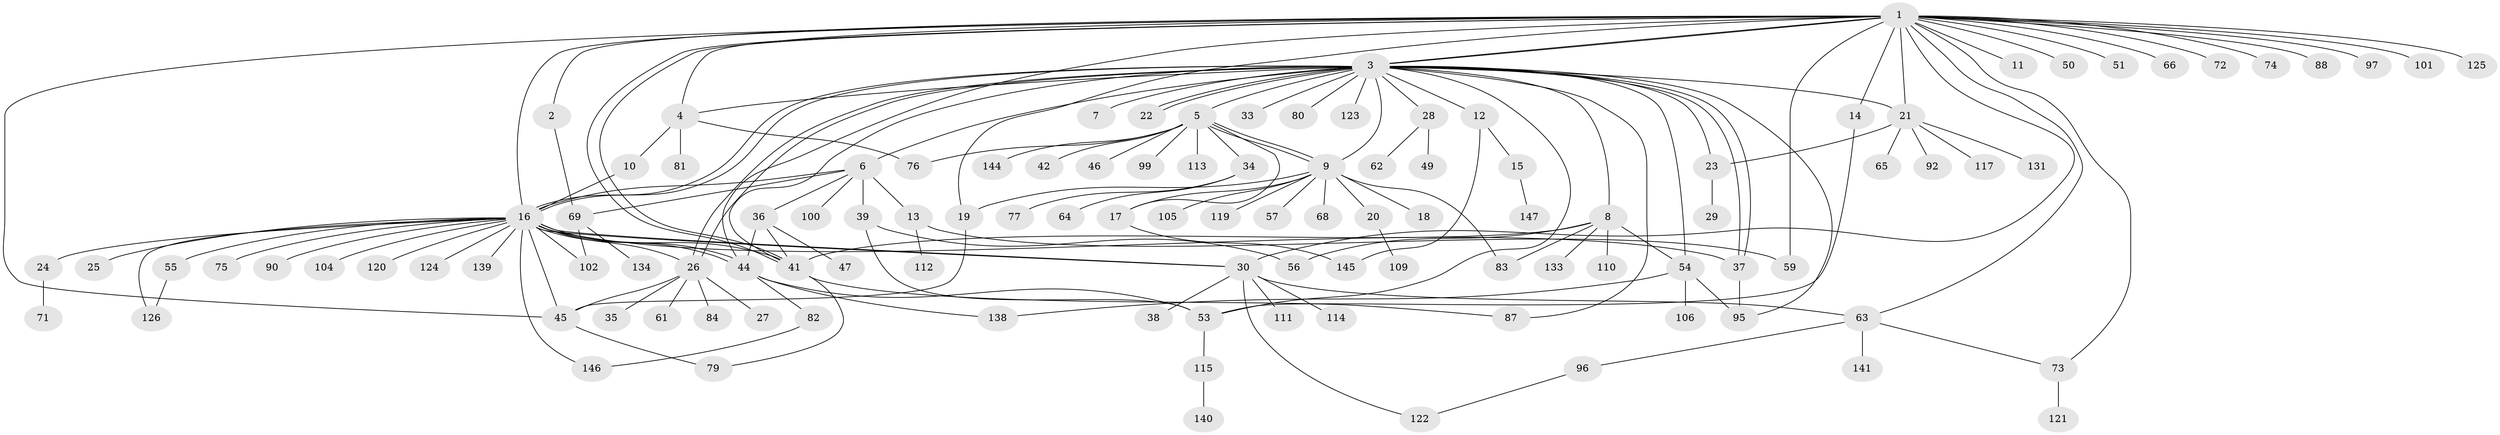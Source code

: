 // original degree distribution, {26: 0.006802721088435374, 2: 0.23809523809523808, 30: 0.006802721088435374, 6: 0.02040816326530612, 9: 0.013605442176870748, 7: 0.006802721088435374, 1: 0.4897959183673469, 8: 0.02040816326530612, 13: 0.006802721088435374, 3: 0.10204081632653061, 4: 0.05442176870748299, 25: 0.006802721088435374, 5: 0.027210884353741496}
// Generated by graph-tools (version 1.1) at 2025/11/02/27/25 16:11:13]
// undirected, 114 vertices, 164 edges
graph export_dot {
graph [start="1"]
  node [color=gray90,style=filled];
  1 [super="+40"];
  2 [super="+93"];
  3 [super="+85"];
  4 [super="+129"];
  5 [super="+58"];
  6 [super="+52"];
  7;
  8 [super="+32"];
  9 [super="+89"];
  10 [super="+67"];
  11;
  12;
  13 [super="+116"];
  14;
  15;
  16 [super="+78"];
  17;
  18;
  19;
  20;
  21 [super="+127"];
  22;
  23;
  24;
  25;
  26 [super="+142"];
  27;
  28 [super="+103"];
  29;
  30 [super="+31"];
  33;
  34 [super="+132"];
  35;
  36 [super="+43"];
  37 [super="+136"];
  38;
  39 [super="+91"];
  41 [super="+94"];
  42;
  44 [super="+137"];
  45 [super="+48"];
  46;
  47;
  49;
  50;
  51;
  53 [super="+60"];
  54 [super="+135"];
  55;
  56 [super="+118"];
  57;
  59;
  61;
  62 [super="+108"];
  63 [super="+86"];
  64;
  65;
  66;
  68;
  69 [super="+70"];
  71 [super="+98"];
  72;
  73;
  74;
  75;
  76;
  77;
  79;
  80;
  81;
  82;
  83;
  84;
  87;
  88 [super="+128"];
  90;
  92;
  95;
  96;
  97;
  99;
  100;
  101;
  102 [super="+107"];
  104 [super="+143"];
  105;
  106;
  109;
  110;
  111;
  112;
  113;
  114;
  115;
  117;
  119;
  120;
  121;
  122 [super="+130"];
  123;
  124;
  125;
  126;
  131;
  133;
  134;
  138;
  139;
  140;
  141;
  144;
  145;
  146;
  147;
  1 -- 2;
  1 -- 3;
  1 -- 3;
  1 -- 4 [weight=2];
  1 -- 11;
  1 -- 14;
  1 -- 19;
  1 -- 21;
  1 -- 41;
  1 -- 41;
  1 -- 44;
  1 -- 45;
  1 -- 50;
  1 -- 51;
  1 -- 59;
  1 -- 66;
  1 -- 72;
  1 -- 73;
  1 -- 74;
  1 -- 88;
  1 -- 101;
  1 -- 125;
  1 -- 16;
  1 -- 97;
  1 -- 30;
  1 -- 63;
  2 -- 69;
  3 -- 4;
  3 -- 5;
  3 -- 6 [weight=2];
  3 -- 7;
  3 -- 8;
  3 -- 9;
  3 -- 12;
  3 -- 16;
  3 -- 16;
  3 -- 21;
  3 -- 22;
  3 -- 22;
  3 -- 23 [weight=2];
  3 -- 26;
  3 -- 26;
  3 -- 28;
  3 -- 33;
  3 -- 37;
  3 -- 37;
  3 -- 80;
  3 -- 87;
  3 -- 95;
  3 -- 123;
  3 -- 54;
  3 -- 53;
  3 -- 41;
  4 -- 10;
  4 -- 76;
  4 -- 81;
  5 -- 9;
  5 -- 9;
  5 -- 17;
  5 -- 34;
  5 -- 42;
  5 -- 46;
  5 -- 99;
  5 -- 144;
  5 -- 113;
  5 -- 76;
  6 -- 13;
  6 -- 16;
  6 -- 36;
  6 -- 39;
  6 -- 100;
  6 -- 69;
  8 -- 41;
  8 -- 54;
  8 -- 56;
  8 -- 83;
  8 -- 110;
  8 -- 133;
  9 -- 17;
  9 -- 18;
  9 -- 19;
  9 -- 20;
  9 -- 57;
  9 -- 68;
  9 -- 83;
  9 -- 105;
  9 -- 119;
  10 -- 16;
  12 -- 15;
  12 -- 145;
  13 -- 59;
  13 -- 112;
  14 -- 53;
  15 -- 147;
  16 -- 24;
  16 -- 25;
  16 -- 26;
  16 -- 30;
  16 -- 30;
  16 -- 37;
  16 -- 41;
  16 -- 44;
  16 -- 44;
  16 -- 45;
  16 -- 55;
  16 -- 75;
  16 -- 102;
  16 -- 104;
  16 -- 120;
  16 -- 124;
  16 -- 126;
  16 -- 139;
  16 -- 146;
  16 -- 90;
  17 -- 145;
  19 -- 45;
  20 -- 109;
  21 -- 23;
  21 -- 65;
  21 -- 92;
  21 -- 117;
  21 -- 131;
  23 -- 29;
  24 -- 71;
  26 -- 27;
  26 -- 35;
  26 -- 45;
  26 -- 61;
  26 -- 84;
  28 -- 49;
  28 -- 62;
  30 -- 122;
  30 -- 114;
  30 -- 38;
  30 -- 63;
  30 -- 111;
  34 -- 64;
  34 -- 77;
  36 -- 41;
  36 -- 47;
  36 -- 44;
  37 -- 95;
  39 -- 56;
  39 -- 53;
  41 -- 79;
  41 -- 87;
  44 -- 53;
  44 -- 82;
  44 -- 138;
  45 -- 79;
  53 -- 115;
  54 -- 106;
  54 -- 138;
  54 -- 95;
  55 -- 126;
  63 -- 73;
  63 -- 96;
  63 -- 141;
  69 -- 134;
  69 -- 102;
  73 -- 121;
  82 -- 146;
  96 -- 122;
  115 -- 140;
}

